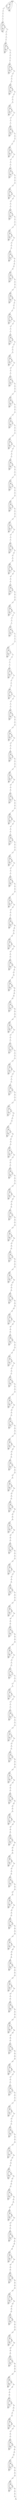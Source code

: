digraph causal
{
	0 [label="11"]	
	1 [label="11"]	
	2 [label="11"]	
	3 [label="11"]	
	4 [label="11"]	
	5 [label="12"]	
	6 [label="12"]	
	7 [label="12"]	
	8 [label="12"]	
	9 [label="12"]	
	10 [label="13"]	
	11 [label="13"]	
	12 [label="13"]	
	13 [label="13"]	
	14 [label="13"]	
	15 [label="14"]	
	16 [label="14"]	
	17 [label="14"]	
	18 [label="14"]	
	19 [label="14"]	
	20 [label="15"]	
	21 [label="15"]	
	22 [label="15"]	
	23 [label="15"]	
	24 [label="15"]	
	25 [label="16"]	
	26 [label="16"]	
	27 [label="16"]	
	28 [label="16"]	
	29 [label="16"]	
	30 [label="17"]	
	31 [label="17"]	
	32 [label="17"]	
	33 [label="17"]	
	34 [label="17"]	
	35 [label="18"]	
	36 [label="18"]	
	37 [label="18"]	
	38 [label="18"]	
	39 [label="18"]	
	40 [label="19"]	
	41 [label="19"]	
	42 [label="19"]	
	43 [label="19"]	
	44 [label="19"]	
	45 [label="20"]	
	46 [label="20"]	
	47 [label="20"]	
	48 [label="20"]	
	49 [label="20"]	
	50 [label="21"]	
	51 [label="21"]	
	52 [label="21"]	
	53 [label="21"]	
	54 [label="21"]	
	55 [label="22"]	
	56 [label="22"]	
	57 [label="22"]	
	58 [label="22"]	
	59 [label="22"]	
	60 [label="23"]	
	61 [label="23"]	
	62 [label="23"]	
	63 [label="23"]	
	64 [label="23"]	
	65 [label="24"]	
	66 [label="24"]	
	67 [label="24"]	
	68 [label="24"]	
	69 [label="24"]	
	70 [label="25"]	
	71 [label="25"]	
	72 [label="25"]	
	73 [label="25"]	
	74 [label="25"]	
	75 [label="26"]	
	76 [label="26"]	
	77 [label="26"]	
	78 [label="26"]	
	79 [label="26"]	
	80 [label="27"]	
	81 [label="27"]	
	82 [label="27"]	
	83 [label="27"]	
	84 [label="27"]	
	85 [label="28"]	
	86 [label="28"]	
	87 [label="28"]	
	88 [label="28"]	
	89 [label="28"]	
	90 [label="29"]	
	91 [label="29"]	
	92 [label="29"]	
	93 [label="29"]	
	94 [label="29"]	
	95 [label="30"]	
	96 [label="30"]	
	97 [label="30"]	
	98 [label="30"]	
	99 [label="30"]	
	100 [label="31"]	
	101 [label="31"]	
	102 [label="31"]	
	103 [label="31"]	
	104 [label="31"]	
	105 [label="32"]	
	106 [label="32"]	
	107 [label="32"]	
	108 [label="32"]	
	109 [label="32"]	
	110 [label="33"]	
	111 [label="33"]	
	112 [label="33"]	
	113 [label="33"]	
	114 [label="33"]	
	115 [label="34"]	
	116 [label="34"]	
	117 [label="34"]	
	118 [label="34"]	
	119 [label="34"]	
	120 [label="35"]	
	121 [label="35"]	
	122 [label="35"]	
	123 [label="35"]	
	124 [label="35"]	
	125 [label="36"]	
	126 [label="36"]	
	127 [label="36"]	
	128 [label="36"]	
	129 [label="36"]	
	130 [label="37"]	
	131 [label="37"]	
	132 [label="37"]	
	133 [label="37"]	
	134 [label="37"]	
	135 [label="38"]	
	136 [label="38"]	
	137 [label="38"]	
	138 [label="38"]	
	139 [label="38"]	
	140 [label="39"]	
	141 [label="39"]	
	142 [label="39"]	
	143 [label="39"]	
	144 [label="39"]	
	145 [label="40"]	
	146 [label="40"]	
	147 [label="40"]	
	148 [label="40"]	
	149 [label="40"]	
	150 [label="41"]	
	151 [label="41"]	
	152 [label="41"]	
	153 [label="41"]	
	154 [label="41"]	
	155 [label="42"]	
	156 [label="42"]	
	157 [label="42"]	
	158 [label="42"]	
	159 [label="42"]	
	160 [label="43"]	
	161 [label="43"]	
	162 [label="43"]	
	163 [label="43"]	
	164 [label="43"]	
	165 [label="44"]	
	166 [label="44"]	
	167 [label="44"]	
	168 [label="44"]	
	169 [label="44"]	
	170 [label="45"]	
	171 [label="45"]	
	172 [label="45"]	
	173 [label="45"]	
	174 [label="45"]	
	175 [label="46"]	
	176 [label="46"]	
	177 [label="46"]	
	178 [label="46"]	
	179 [label="46"]	
	180 [label="47"]	
	181 [label="47"]	
	182 [label="47"]	
	183 [label="47"]	
	184 [label="47"]	
	185 [label="48"]	
	186 [label="48"]	
	187 [label="48"]	
	188 [label="48"]	
	189 [label="48"]	
	190 [label="49"]	
	191 [label="49"]	
	192 [label="49"]	
	193 [label="49"]	
	194 [label="49"]	
	195 [label="50"]	
	196 [label="50"]	
	197 [label="50"]	
	198 [label="50"]	
	199 [label="50"]	
	200 [label="51"]	
	201 [label="51"]	
	202 [label="51"]	
	203 [label="51"]	
	204 [label="51"]	
	205 [label="52"]	
	206 [label="52"]	
	207 [label="52"]	
	208 [label="52"]	
	209 [label="52"]	
	210 [label="53"]	
	211 [label="53"]	
	212 [label="53"]	
	213 [label="53"]	
	214 [label="53"]	
	215 [label="54"]	
	216 [label="54"]	
	217 [label="54"]	
	218 [label="54"]	
	219 [label="54"]	
	220 [label="55"]	
	221 [label="55"]	
	222 [label="55"]	
	223 [label="55"]	
	224 [label="55"]	
	225 [label="56"]	
	226 [label="56"]	
	227 [label="56"]	
	228 [label="56"]	
	229 [label="56"]	
	230 [label="57"]	
	231 [label="57"]	
	232 [label="57"]	
	233 [label="57"]	
	234 [label="57"]	
	235 [label="58"]	
	236 [label="58"]	
	237 [label="58"]	
	238 [label="58"]	
	239 [label="58"]	
	240 [label="59"]	
	241 [label="59"]	
	242 [label="59"]	
	243 [label="59"]	
	244 [label="59"]	
	245 [label="60"]	
	246 [label="60"]	
	247 [label="60"]	
	248 [label="60"]	
	249 [label="60"]	
	250 [label="61"]	
	251 [label="61"]	
	252 [label="61"]	
	253 [label="61"]	
	254 [label="61"]	
	255 [label="62"]	
	256 [label="62"]	
	257 [label="62"]	
	258 [label="62"]	
	259 [label="62"]	
	260 [label="63"]	
	261 [label="63"]	
	262 [label="63"]	
	263 [label="63"]	
	264 [label="63"]	
	265 [label="64"]	
	266 [label="64"]	
	267 [label="64"]	
	268 [label="64"]	
	269 [label="64"]	
	270 [label="65"]	
	271 [label="65"]	
	272 [label="65"]	
	273 [label="65"]	
	274 [label="65"]	
	275 [label="66"]	
	276 [label="66"]	
	277 [label="66"]	
	278 [label="66"]	
	279 [label="66"]	
	280 [label="67"]	
	281 [label="67"]	
	282 [label="67"]	
	283 [label="67"]	
	284 [label="67"]	
	285 [label="68"]	
	286 [label="68"]	
	287 [label="68"]	
	288 [label="68"]	
	289 [label="68"]	
	290 [label="69"]	
	291 [label="69"]	
	292 [label="69"]	
	293 [label="69"]	
	294 [label="69"]	
	295 [label="70"]	
	296 [label="70"]	
	297 [label="70"]	
	298 [label="70"]	
	299 [label="70"]	
	300 [label="71"]	
	301 [label="71"]	
	302 [label="71"]	
	303 [label="71"]	
	304 [label="71"]	
	305 [label="72"]	
	306 [label="72"]	
	307 [label="72"]	
	308 [label="72"]	
	309 [label="72"]	
	310 [label="73"]	
	311 [label="73"]	
	312 [label="73"]	
	313 [label="73"]	
	314 [label="73"]	
	315 [label="74"]	
	316 [label="74"]	
	317 [label="74"]	
	318 [label="74"]	
	319 [label="74"]	
	320 [label="75"]	
	321 [label="75"]	
	322 [label="75"]	
	323 [label="75"]	
	324 [label="75"]	
	325 [label="76"]	
	326 [label="76"]	
	327 [label="76"]	
	328 [label="76"]	
	329 [label="76"]	
	330 [label="77"]	
	331 [label="77"]	
	332 [label="77"]	
	333 [label="77"]	
	334 [label="77"]	
	335 [label="78"]	
	336 [label="78"]	
	337 [label="78"]	
	338 [label="78"]	
	339 [label="78"]	
	340 [label="79"]	
	341 [label="79"]	
	342 [label="79"]	
	343 [label="79"]	
	344 [label="79"]	
	345 [label="80"]	
	346 [label="80"]	
	347 [label="80"]	
	348 [label="80"]	
	349 [label="80"]	
	350 [label="81"]	
	351 [label="81"]	
	352 [label="81"]	
	353 [label="81"]	
	354 [label="81"]	
	355 [label="82"]	
	356 [label="82"]	
	357 [label="82"]	
	358 [label="82"]	
	359 [label="82"]	
	360 [label="83"]	
	361 [label="83"]	
	362 [label="83"]	
	363 [label="83"]	
	364 [label="83"]	
	365 [label="84"]	
	366 [label="84"]	
	367 [label="84"]	
	368 [label="84"]	
	369 [label="84"]	
	370 [label="85"]	
	371 [label="85"]	
	372 [label="85"]	
	373 [label="85"]	
	374 [label="85"]	
	375 [label="86"]	
	376 [label="86"]	
	377 [label="86"]	
	378 [label="86"]	
	379 [label="86"]	
	380 [label="87"]	
	381 [label="87"]	
	382 [label="87"]	
	383 [label="87"]	
	384 [label="87"]	
	385 [label="88"]	
	386 [label="88"]	
	387 [label="88"]	
	388 [label="88"]	
	389 [label="88"]	
	390 [label="89"]	
	391 [label="89"]	
	392 [label="89"]	
	393 [label="89"]	
	394 [label="89"]	
	395 [label="90"]	
	396 [label="90"]	
	397 [label="90"]	
	398 [label="90"]	
	399 [label="90"]	
	400 [label="91"]	
	401 [label="91"]	
	402 [label="91"]	
	403 [label="91"]	
	404 [label="91"]	
	405 [label="92"]	
	406 [label="92"]	
	407 [label="92"]	
	408 [label="92"]	
	409 [label="92"]	
	410 [label="93"]	
	411 [label="93"]	
	412 [label="93"]	
	413 [label="93"]	
	414 [label="93"]	
	415 [label="94"]	
	416 [label="94"]	
	417 [label="94"]	
	418 [label="94"]	
	419 [label="94"]	
	420 [label="95"]	
	421 [label="95"]	
	422 [label="95"]	
	423 [label="95"]	
	424 [label="95"]	
	425 [label="96"]	
	426 [label="96"]	
	427 [label="96"]	
	428 [label="96"]	
	429 [label="96"]	
	430 [label="97"]	
	431 [label="97"]	
	432 [label="97"]	
	433 [label="97"]	
	434 [label="97"]	
	435 [label="98"]	
	436 [label="98"]	
	437 [label="98"]	
	438 [label="98"]	
	439 [label="98"]	
	440 [label="99"]	
	441 [label="99"]	
	442 [label="99"]	
	443 [label="99"]	
	444 [label="99"]	
	445 [label="100"]	
	446 [label="100"]	
	447 [label="100"]	
	448 [label="100"]	
	449 [label="100"]	
	450 [label="101"]	
	451 [label="101"]	
	452 [label="101"]	
	453 [label="101"]	
	454 [label="101"]	
	455 [label="102"]	
	456 [label="102"]	
	457 [label="102"]	
	458 [label="102"]	
	459 [label="102"]	
	460 [label="103"]	
	461 [label="103"]	
	462 [label="103"]	
	463 [label="103"]	
	464 [label="103"]	
	465 [label="104"]	
	466 [label="104"]	
	467 [label="104"]	
	468 [label="104"]	
	469 [label="104"]	
	470 [label="105"]	
	471 [label="105"]	
	472 [label="105"]	
	473 [label="105"]	
	474 [label="105"]	
	475 [label="106"]	
	476 [label="106"]	
	477 [label="106"]	
	478 [label="106"]	
	479 [label="106"]	
	480 [label="107"]	
	481 [label="107"]	
	482 [label="107"]	
	483 [label="107"]	
	484 [label="107"]	
	485 [label="108"]	
	486 [label="108"]	
	487 [label="108"]	
	488 [label="108"]	
	489 [label="108"]	
	490 [label="109"]	
	491 [label="109"]	
	492 [label="109"]	
	493 [label="109"]	
	494 [label="109"]	
	495 [label="110"]	
	496 [label="110"]	
	497 [label="110"]	
	498 [label="110"]	
	499 [label="110"]	
	500 [label="111"]	
	501 [label="111"]	
	502 [label="111"]	
	503 [label="111"]	
	504 [label="111"]	
	505 [label="112"]	
	506 [label="112"]	
	507 [label="112"]	
	508 [label="112"]	
	509 [label="112"]	
	510 [label="113"]	
	511 [label="113"]	
	512 [label="113"]	
	513 [label="113"]	
	514 [label="113"]	
	515 [label="114"]	
	516 [label="114"]	
	517 [label="114"]	
	518 [label="114"]	
	519 [label="114"]	
	520 [label="115"]	
	521 [label="115"]	
	522 [label="115"]	
	523 [label="115"]	
	524 [label="115"]	
	525 [label="116"]	
	526 [label="116"]	
	527 [label="116"]	
	528 [label="116"]	
	529 [label="116"]	
	530 [label="117"]	
	531 [label="117"]	
	532 [label="117"]	
	533 [label="117"]	
	534 [label="117"]	
	535 [label="118"]	
	536 [label="118"]	
	537 [label="118"]	
	538 [label="118"]	
	539 [label="118"]	
	540 [label="119"]	
	541 [label="119"]	
	542 [label="119"]	
	543 [label="119"]	
	544 [label="119"]	
	545 [label="120"]	
	546 [label="120"]	
	547 [label="120"]	
	548 [label="120"]	
	549 [label="120"]	
	550 [label="121"]	
	551 [label="121"]	
	552 [label="121"]	
	553 [label="121"]	
	554 [label="121"]	
	555 [label="122"]	
	556 [label="122"]	
	557 [label="122"]	
	558 [label="122"]	
	559 [label="122"]	
	560 [label="123"]	
	561 [label="123"]	
	562 [label="123"]	
	563 [label="123"]	
	564 [label="123"]	
	565 [label="124"]	
	566 [label="124"]	
	567 [label="124"]	
	568 [label="124"]	
	569 [label="124"]	
	570 [label="125"]	
	571 [label="125"]	
	572 [label="125"]	
	573 [label="125"]	
	574 [label="125"]	
	575 [label="126"]	
	576 [label="126"]	
	577 [label="126"]	
	578 [label="126"]	
	579 [label="126"]	
	580 [label="127"]	
	581 [label="127"]	
	582 [label="127"]	
	583 [label="127"]	
	584 [label="127"]	
	585 [label="128"]	
	586 [label="128"]	
	587 [label="128"]	
	588 [label="128"]	
	589 [label="128"]	
	590 [label="129"]	
	591 [label="129"]	
	592 [label="129"]	
	593 [label="129"]	
	594 [label="129"]	
	595 [label="130"]	
	596 [label="130"]	
	597 [label="130"]	
	598 [label="130"]	
	599 [label="130"]	
	600 [label="131"]	
	601 [label="131"]	
	602 [label="131"]	
	603 [label="131"]	
	604 [label="131"]	
	605 [label="132"]	
	606 [label="132"]	
	607 [label="132"]	
	608 [label="132"]	
	609 [label="132"]	
	610 [label="133"]	
	611 [label="133"]	
	612 [label="133"]	
	613 [label="133"]	
	614 [label="133"]	
	615 [label="134"]	
	616 [label="134"]	
	617 [label="134"]	
	618 [label="134"]	
	619 [label="134"]	
	620 [label="135"]	
	621 [label="135"]	
	622 [label="135"]	
	623 [label="135"]	
	624 [label="135"]	
	625 [label="136"]	
	626 [label="136"]	
	627 [label="136"]	
	628 [label="136"]	
	629 [label="136"]	
	630 [label="137"]	
	631 [label="137"]	
	632 [label="137"]	
	633 [label="137"]	
	634 [label="137"]	
	635 [label="138"]	
	636 [label="138"]	
	637 [label="138"]	
	638 [label="138"]	
	639 [label="138"]	
	640 [label="139"]	
	641 [label="139"]	
	642 [label="139"]	
	643 [label="139"]	
	644 [label="139"]	
	645 [label="140"]	
	646 [label="140"]	
	647 [label="140"]	
	648 [label="140"]	
	649 [label="140"]	
	650 [label="141"]	
	651 [label="141"]	
	652 [label="141"]	
	653 [label="141"]	
	654 [label="141"]	
	655 [label="142"]	
	656 [label="142"]	
	657 [label="142"]	
	658 [label="142"]	
	659 [label="142"]	
	660 [label="143"]	
	661 [label="143"]	
	662 [label="143"]	
	663 [label="143"]	
	664 [label="143"]	
	665 [label="144"]	
	666 [label="144"]	
	667 [label="144"]	
	668 [label="144"]	
	669 [label="144"]	
	670 [label="145"]	
	671 [label="145"]	
	672 [label="145"]	
	673 [label="145"]	
	674 [label="145"]	
	675 [label="146"]	
	676 [label="146"]	
	677 [label="146"]	
	678 [label="146"]	
	679 [label="146"]	
	680 [label="147"]	
	681 [label="147"]	
	682 [label="147"]	
	683 [label="147"]	
	684 [label="147"]	
	685 [label="148"]	
	686 [label="148"]	
	687 [label="148"]	
	688 [label="148"]	
	689 [label="148"]	
	690 [label="149"]	
	691 [label="149"]	
	692 [label="149"]	
	693 [label="149"]	
	694 [label="149"]	
	695 [label="150"]	
	696 [label="150"]	
	697 [label="150"]	
	698 [label="150"]	
	699 [label="150"]	
	700 [label="151"]	
	701 [label="151"]	
	702 [label="151"]	
	703 [label="151"]	
	704 [label="151"]	
	705 [label="152"]	
	706 [label="152"]	
	707 [label="152"]	
	708 [label="152"]	
	709 [label="152"]	
	710 [label="153"]	
	711 [label="153"]	
	712 [label="153"]	
	713 [label="153"]	
	714 [label="153"]	
	715 [label="154"]	
	716 [label="154"]	
	717 [label="154"]	
	718 [label="154"]	
	719 [label="154"]	
	720 [label="155"]	
	721 [label="155"]	
	722 [label="155"]	
	723 [label="155"]	
	724 [label="155"]	
	725 [label="156"]	
	726 [label="156"]	
	727 [label="156"]	
	728 [label="156"]	
	729 [label="156"]	
	730 [label="157"]	
	731 [label="157"]	
	732 [label="157"]	
	733 [label="157"]	
	734 [label="157"]	
	735 [label="158"]	
	736 [label="158"]	
	737 [label="158"]	
	738 [label="158"]	
	739 [label="158"]	
	740 [label="159"]	
	741 [label="159"]	
	742 [label="159"]	
	743 [label="159"]	
	744 [label="159"]	
	745 [label="160"]	
	746 [label="160"]	
	747 [label="160"]	
	748 [label="160"]	
	749 [label="160"]	
	750 [label="161"]	
	751 [label="161"]	
	752 [label="161"]	
	753 [label="161"]	
	754 [label="161"]	
	755 [label="162"]	
	756 [label="162"]	
	757 [label="162"]	
	758 [label="162"]	
	759 [label="162"]	
	760 [label="163"]	
	761 [label="163"]	
	762 [label="163"]	
	763 [label="163"]	
	764 [label="163"]	
	765 [label="164"]	
	766 [label="164"]	
	767 [label="164"]	
	768 [label="164"]	
	769 [label="164"]	
	770 [label="165"]	
	771 [label="165"]	
	772 [label="165"]	
	773 [label="165"]	
	774 [label="165"]	
	775 [label="166"]	
	776 [label="166"]	
	777 [label="166"]	
	778 [label="166"]	
	779 [label="166"]	
	780 [label="167"]	
	781 [label="167"]	
	782 [label="167"]	
	783 [label="167"]	
	784 [label="167"]	
	785 [label="168"]	
	786 [label="168"]	
	787 [label="168"]	
	788 [label="168"]	
	789 [label="168"]	
	790 [label="169"]	
	791 [label="169"]	
	792 [label="169"]	
	793 [label="169"]	
	794 [label="169"]	
	795 [label="170"]	
	796 [label="170"]	
	797 [label="170"]	
	798 [label="170"]	
	799 [label="170"]	
	800 [label="171"]	
	801 [label="171"]	
	802 [label="171"]	
	803 [label="171"]	
	804 [label="171"]	
	805 [label="172"]	
	806 [label="172"]	
	807 [label="172"]	
	808 [label="172"]	
	809 [label="172"]	
	810 [label="173"]	
	811 [label="173"]	
	812 [label="173"]	
	813 [label="173"]	
	814 [label="173"]	
	815 [label="174"]	
	816 [label="174"]	
	817 [label="174"]	
	818 [label="174"]	
	819 [label="174"]	
	820 [label="175"]	
	821 [label="175"]	
	822 [label="175"]	
	823 [label="175"]	
	824 [label="175"]	
	825 [label="176"]	
	826 [label="176"]	
	827 [label="176"]	
	828 [label="176"]	
	829 [label="176"]	
	830 [label="177"]	
	831 [label="177"]	
	832 [label="177"]	
	833 [label="177"]	
	834 [label="177"]	
	835 [label="178"]	
	836 [label="178"]	
	837 [label="178"]	
	838 [label="178"]	
	839 [label="178"]	
	840 [label="179"]	
	841 [label="179"]	
	842 [label="179"]	
	843 [label="179"]	
	844 [label="179"]	
	845 [label="180"]	
	846 [label="180"]	
	847 [label="180"]	
	848 [label="180"]	
	849 [label="180"]	
	850 [label="181"]	
	851 [label="181"]	
	852 [label="181"]	
	853 [label="181"]	
	854 [label="181"]	
	855 [label="182"]	
	856 [label="182"]	
	857 [label="182"]	
	858 [label="182"]	
	859 [label="182"]	
	860 [label="183"]	
	861 [label="183"]	
	862 [label="183"]	
	863 [label="183"]	
	864 [label="183"]	
	865 [label="184"]	
	866 [label="184"]	
	867 [label="184"]	
	868 [label="184"]	
	869 [label="184"]	
	870 [label="185"]	
	871 [label="185"]	
	872 [label="185"]	
	873 [label="185"]	
	874 [label="185"]	
	875 [label="186"]	
	876 [label="186"]	
	877 [label="186"]	
	878 [label="186"]	
	879 [label="186"]	
	880 [label="187"]	
	881 [label="187"]	
	882 [label="187"]	
	883 [label="187"]	
	884 [label="187"]	
	885 [label="188"]	
	886 [label="188"]	
	887 [label="188"]	
	888 [label="188"]	
	889 [label="188"]	
	890 [label="189"]	
	891 [label="189"]	
	892 [label="189"]	
	893 [label="189"]	
	894 [label="189"]	
	895 [label="190"]	
	896 [label="190"]	
	897 [label="190"]	
	898 [label="190"]	
	899 [label="190"]	
	900 [label="191"]	
	901 [label="191"]	
	902 [label="191"]	
	903 [label="191"]	
	904 [label="191"]	
	905 [label="192"]	
	906 [label="192"]	
	907 [label="192"]	
	908 [label="192"]	
	909 [label="192"]	
	910 [label="193"]	
	911 [label="193"]	
	912 [label="193"]	
	913 [label="193"]	
	914 [label="193"]	
	915 [label="194"]	
	916 [label="194"]	
	917 [label="194"]	
	918 [label="194"]	
	919 [label="194"]	
	920 [label="195"]	
	921 [label="195"]	
	922 [label="195"]	
	923 [label="195"]	
	924 [label="195"]	
	925 [label="196"]	
	926 [label="196"]	
	927 [label="196"]	
	928 [label="196"]	
	929 [label="196"]	
	930 [label="197"]	
	931 [label="197"]	
	932 [label="197"]	
	933 [label="197"]	
	934 [label="197"]	
	935 [label="198"]	
	936 [label="198"]	
	937 [label="198"]	
	938 [label="198"]	
	939 [label="198"]	
	940 [label="199"]	
	941 [label="199"]	
	942 [label="199"]	
	943 [label="199"]	
	944 [label="199"]	
	945 [label="200"]	
	946 [label="200"]	
	947 [label="200"]	
	948 [label="200"]	
	949 [label="200"]	
	950 [label="201"]	
	951 [label="201"]	
	952 [label="201"]	
	953 [label="201"]	
	954 [label="201"]	
	955 [label="202"]	
	956 [label="202"]	
	957 [label="202"]	
	958 [label="202"]	
	959 [label="202"]	
	960 [label="203"]	
	961 [label="203"]	
	962 [label="203"]	
	963 [label="203"]	
	964 [label="203"]	
	965 [label="204"]	
	966 [label="204"]	
	967 [label="204"]	
	968 [label="204"]	
	969 [label="204"]	
	970 [label="205"]	
	971 [label="205"]	
	972 [label="205"]	
	973 [label="205"]	
	974 [label="205"]	
	975 [label="206"]	
	976 [label="206"]	
	977 [label="206"]	
	978 [label="206"]	
	979 [label="206"]	
	980 [label="207"]	
	981 [label="207"]	
	982 [label="207"]	
	983 [label="207"]	
	984 [label="207"]	
	985 [label="208"]	
	986 [label="208"]	
	987 [label="208"]	
	988 [label="208"]	
	989 [label="208"]	
	990 [label="209"]	
	991 [label="209"]	
	992 [label="209"]	
	993 [label="209"]	
	994 [label="209"]	
	995 [label="210"]	
	996 [label="210"]	
	997 [label="210"]	
	998 [label="210"]	
	999 [label="210"]	
	1000 [label="211"]	
	1001 [label="211"]	
	1002 [label="211"]	
	1003 [label="211"]	
	1004 [label="211"]	
	1005 [label="212"]	
	1006 [label="212"]	
	1007 [label="212"]	
	1008 [label="212"]	
	1009 [label="212"]	
	1010 [label="213"]	
	1011 [label="213"]	
	1012 [label="213"]	
	1013 [label="213"]	
	1014 [label="213"]	
	1015 [label="214"]	
	1016 [label="214"]	
	1017 [label="214"]	
	1018 [label="214"]	
	1019 [label="214"]	
	1020 [label="215"]	
	1021 [label="215"]	
	1022 [label="215"]	
	1023 [label="215"]	
	1024 [label="215"]	
	1025 [label="216"]	
	1026 [label="216"]	
	1027 [label="216"]	
	1028 [label="216"]	
	1029 [label="216"]	
	1030 [label="217"]	
	1031 [label="217"]	
	1032 [label="217"]	
	1033 [label="217"]	
	1034 [label="217"]	
	1035 [label="218"]	
	1036 [label="218"]	
	1037 [label="218"]	
	1038 [label="218"]	
	1039 [label="218"]	
	1040 [label="219"]	
	1041 [label="219"]	
	1042 [label="219"]	
	1043 [label="219"]	
	1044 [label="219"]	
	1045 [label="220"]	
	1046 [label="220"]	
	1047 [label="220"]	
	1048 [label="220"]	
	1049 [label="220"]	
	1050 [label="221"]	
	1051 [label="221"]	
	1052 [label="221"]	
	1053 [label="221"]	
	1054 [label="221"]	
	1055 [label="222"]	
	1056 [label="222"]	
	1057 [label="222"]	
	1058 [label="222"]	
	1059 [label="222"]	
	1060 [label="223"]	
	1061 [label="223"]	
	1062 [label="223"]	
	1063 [label="223"]	
	1064 [label="223"]	
	1065 [label="224"]	
	1066 [label="224"]	
	1067 [label="224"]	
	1068 [label="224"]	
	1069 [label="224"]	
	1070 [label="225"]	
	1071 [label="225"]	
	1072 [label="225"]	
	1073 [label="225"]	
	1074 [label="225"]	
	1075 [label="226"]	
	1076 [label="226"]	
	1077 [label="226"]	
	1078 [label="226"]	
	1079 [label="226"]	
	1080 [label="227"]	
	1081 [label="227"]	
	1082 [label="227"]	
	1083 [label="227"]	
	1084 [label="227"]	
	1085 [label="228"]	
	1086 [label="228"]	
	1087 [label="228"]	
	1088 [label="228"]	
	1089 [label="228"]	
	1090 [label="229"]	
	1091 [label="229"]	
	1092 [label="229"]	
	1093 [label="229"]	
	1094 [label="229"]	
	1095 [label="230"]	
	1096 [label="230"]	
	1097 [label="230"]	
	1098 [label="230"]	
	1099 [label="230"]	
	1100 [label="231"]	
	1101 [label="231"]	
	1102 [label="231"]	
	1103 [label="231"]	
	1104 [label="231"]	
	1105 [label="232"]	
	1106 [label="232"]	
	1107 [label="232"]	
	1108 [label="232"]	
	1109 [label="232"]	
	1110 [label="233"]	
	1111 [label="233"]	
	1112 [label="233"]	
	1113 [label="233"]	
	1114 [label="233"]	
	1115 [label="234"]	
	1116 [label="234"]	
	1117 [label="234"]	
	1118 [label="234"]	
	1119 [label="234"]	
	1120 [label="235"]	
	1121 [label="235"]	
	1122 [label="235"]	
	1123 [label="235"]	
	1124 [label="235"]	
	1125 [label="236"]	
	1126 [label="236"]	
	1127 [label="236"]	
	1128 [label="236"]	
	1129 [label="236"]	
	1130 [label="237"]	
	1131 [label="237"]	
	1132 [label="237"]	
	1133 [label="237"]	
	1134 [label="237"]	
	1135 [label="238"]	
	1136 [label="238"]	
	1137 [label="238"]	
	1138 [label="238"]	
	1139 [label="238"]	
	1140 [label="239"]	
	1141 [label="239"]	
	1142 [label="239"]	
	1143 [label="239"]	
	1144 [label="239"]	
	1145 [label="240"]	
	1146 [label="240"]	
	1147 [label="240"]	
	1148 [label="240"]	
	1149 [label="240"]	
	1150 [label="241"]	
	1151 [label="241"]	
	1152 [label="241"]	
	1153 [label="241"]	
	1154 [label="241"]	
	1155 [label="242"]	
	1156 [label="242"]	
	1157 [label="242"]	
	1158 [label="242"]	
	1159 [label="242"]	
	1160 [label="243"]	
	1161 [label="243"]	
	1162 [label="243"]	
	1163 [label="243"]	
	1164 [label="243"]	
	1165 [label="244"]	
	1166 [label="244"]	
	1167 [label="244"]	
	1168 [label="244"]	
	1169 [label="244"]	
	1170 [label="245"]	
	1171 [label="245"]	
	1172 [label="245"]	
	1173 [label="245"]	
	1174 [label="245"]	
	1175 [label="246"]	
	1176 [label="246"]	
	1177 [label="246"]	
	1178 [label="246"]	
	1179 [label="246"]	
	1180 [label="247"]	
	1181 [label="247"]	
	1182 [label="247"]	
	1183 [label="247"]	
	1184 [label="247"]	
	1185 [label="248"]	
	1186 [label="248"]	
	1187 [label="248"]	
	1188 [label="248"]	
	1189 [label="248"]	
	1190 [label="249"]	
	1191 [label="249"]	
	1192 [label="249"]	
	1193 [label="249"]	
	1194 [label="249"]	
	1195 [label="250"]	
	1196 [label="250"]	
	1197 [label="250"]	
	1198 [label="250"]	
	1199 [label="250"]	
	1199 -> 0
	0 -> 1
	0 -> 2
	0 -> 3
	0 -> 4
	1 -> 0
	1 -> 2
	1 -> 3
	1 -> 4
	2 -> 0
	2 -> 1
	2 -> 3
	2 -> 4
	3 -> 0
	3 -> 1
	3 -> 2
	3 -> 4
	4 -> 0
	4 -> 1
	4 -> 2
	4 -> 3
	4 -> 5
	5 -> 6
	6 -> 7
	7 -> 8
	8 -> 9
	9 -> 10
	10 -> 11
	10 -> 12
	10 -> 13
	10 -> 14
	11 -> 10
	11 -> 12
	11 -> 13
	11 -> 14
	12 -> 10
	12 -> 11
	12 -> 13
	12 -> 14
	13 -> 10
	13 -> 11
	13 -> 12
	13 -> 14
	14 -> 10
	14 -> 11
	14 -> 12
	14 -> 13
	14 -> 15
	15 -> 16
	16 -> 17
	17 -> 18
	18 -> 19
	19 -> 20
	20 -> 21
	20 -> 22
	20 -> 23
	20 -> 24
	21 -> 20
	21 -> 22
	21 -> 23
	21 -> 24
	22 -> 20
	22 -> 21
	22 -> 23
	22 -> 24
	23 -> 20
	23 -> 21
	23 -> 22
	23 -> 24
	24 -> 20
	24 -> 21
	24 -> 22
	24 -> 23
	24 -> 25
	25 -> 26
	26 -> 27
	27 -> 28
	28 -> 29
	29 -> 30
	30 -> 31
	30 -> 32
	30 -> 33
	30 -> 34
	31 -> 30
	31 -> 32
	31 -> 33
	31 -> 34
	32 -> 30
	32 -> 31
	32 -> 33
	32 -> 34
	33 -> 30
	33 -> 31
	33 -> 32
	33 -> 34
	34 -> 30
	34 -> 31
	34 -> 32
	34 -> 33
	34 -> 35
	35 -> 36
	36 -> 37
	37 -> 38
	38 -> 39
	39 -> 40
	40 -> 41
	40 -> 42
	40 -> 43
	40 -> 44
	41 -> 40
	41 -> 42
	41 -> 43
	41 -> 44
	42 -> 40
	42 -> 41
	42 -> 43
	42 -> 44
	43 -> 40
	43 -> 41
	43 -> 42
	43 -> 44
	44 -> 40
	44 -> 41
	44 -> 42
	44 -> 43
	44 -> 45
	45 -> 46
	46 -> 47
	47 -> 48
	48 -> 49
	49 -> 50
	50 -> 51
	50 -> 52
	50 -> 53
	50 -> 54
	51 -> 50
	51 -> 52
	51 -> 53
	51 -> 54
	52 -> 50
	52 -> 51
	52 -> 53
	52 -> 54
	53 -> 50
	53 -> 51
	53 -> 52
	53 -> 54
	54 -> 50
	54 -> 51
	54 -> 52
	54 -> 53
	54 -> 55
	55 -> 56
	56 -> 57
	57 -> 58
	58 -> 59
	59 -> 60
	60 -> 61
	60 -> 62
	60 -> 63
	60 -> 64
	61 -> 60
	61 -> 62
	61 -> 63
	61 -> 64
	62 -> 60
	62 -> 61
	62 -> 63
	62 -> 64
	63 -> 60
	63 -> 61
	63 -> 62
	63 -> 64
	64 -> 60
	64 -> 61
	64 -> 62
	64 -> 63
	64 -> 65
	65 -> 66
	66 -> 67
	67 -> 68
	68 -> 69
	69 -> 70
	70 -> 71
	70 -> 72
	70 -> 73
	70 -> 74
	71 -> 70
	71 -> 72
	71 -> 73
	71 -> 74
	72 -> 70
	72 -> 71
	72 -> 73
	72 -> 74
	73 -> 70
	73 -> 71
	73 -> 72
	73 -> 74
	74 -> 70
	74 -> 71
	74 -> 72
	74 -> 73
	74 -> 75
	75 -> 76
	76 -> 77
	77 -> 78
	78 -> 79
	79 -> 80
	80 -> 81
	80 -> 82
	80 -> 83
	80 -> 84
	81 -> 80
	81 -> 82
	81 -> 83
	81 -> 84
	82 -> 80
	82 -> 81
	82 -> 83
	82 -> 84
	83 -> 80
	83 -> 81
	83 -> 82
	83 -> 84
	84 -> 80
	84 -> 81
	84 -> 82
	84 -> 83
	84 -> 85
	85 -> 86
	86 -> 87
	87 -> 88
	88 -> 89
	89 -> 90
	90 -> 91
	90 -> 92
	90 -> 93
	90 -> 94
	91 -> 90
	91 -> 92
	91 -> 93
	91 -> 94
	92 -> 90
	92 -> 91
	92 -> 93
	92 -> 94
	93 -> 90
	93 -> 91
	93 -> 92
	93 -> 94
	94 -> 90
	94 -> 91
	94 -> 92
	94 -> 93
	94 -> 95
	95 -> 96
	96 -> 97
	97 -> 98
	98 -> 99
	99 -> 100
	100 -> 101
	100 -> 102
	100 -> 103
	100 -> 104
	101 -> 100
	101 -> 102
	101 -> 103
	101 -> 104
	102 -> 100
	102 -> 101
	102 -> 103
	102 -> 104
	103 -> 100
	103 -> 101
	103 -> 102
	103 -> 104
	104 -> 100
	104 -> 101
	104 -> 102
	104 -> 103
	104 -> 105
	105 -> 106
	106 -> 107
	107 -> 108
	108 -> 109
	109 -> 110
	110 -> 111
	110 -> 112
	110 -> 113
	110 -> 114
	111 -> 110
	111 -> 112
	111 -> 113
	111 -> 114
	112 -> 110
	112 -> 111
	112 -> 113
	112 -> 114
	113 -> 110
	113 -> 111
	113 -> 112
	113 -> 114
	114 -> 110
	114 -> 111
	114 -> 112
	114 -> 113
	114 -> 115
	115 -> 116
	116 -> 117
	117 -> 118
	118 -> 119
	119 -> 120
	120 -> 121
	120 -> 122
	120 -> 123
	120 -> 124
	121 -> 120
	121 -> 122
	121 -> 123
	121 -> 124
	122 -> 120
	122 -> 121
	122 -> 123
	122 -> 124
	123 -> 120
	123 -> 121
	123 -> 122
	123 -> 124
	124 -> 120
	124 -> 121
	124 -> 122
	124 -> 123
	124 -> 125
	125 -> 126
	126 -> 127
	127 -> 128
	128 -> 129
	129 -> 130
	130 -> 131
	130 -> 132
	130 -> 133
	130 -> 134
	131 -> 130
	131 -> 132
	131 -> 133
	131 -> 134
	132 -> 130
	132 -> 131
	132 -> 133
	132 -> 134
	133 -> 130
	133 -> 131
	133 -> 132
	133 -> 134
	134 -> 130
	134 -> 131
	134 -> 132
	134 -> 133
	134 -> 135
	135 -> 136
	136 -> 137
	137 -> 138
	138 -> 139
	139 -> 140
	140 -> 141
	140 -> 142
	140 -> 143
	140 -> 144
	141 -> 140
	141 -> 142
	141 -> 143
	141 -> 144
	142 -> 140
	142 -> 141
	142 -> 143
	142 -> 144
	143 -> 140
	143 -> 141
	143 -> 142
	143 -> 144
	144 -> 140
	144 -> 141
	144 -> 142
	144 -> 143
	144 -> 145
	145 -> 146
	146 -> 147
	147 -> 148
	148 -> 149
	149 -> 150
	150 -> 151
	150 -> 152
	150 -> 153
	150 -> 154
	151 -> 150
	151 -> 152
	151 -> 153
	151 -> 154
	152 -> 150
	152 -> 151
	152 -> 153
	152 -> 154
	153 -> 150
	153 -> 151
	153 -> 152
	153 -> 154
	154 -> 150
	154 -> 151
	154 -> 152
	154 -> 153
	154 -> 155
	155 -> 156
	156 -> 157
	157 -> 158
	158 -> 159
	159 -> 160
	160 -> 161
	160 -> 162
	160 -> 163
	160 -> 164
	161 -> 160
	161 -> 162
	161 -> 163
	161 -> 164
	162 -> 160
	162 -> 161
	162 -> 163
	162 -> 164
	163 -> 160
	163 -> 161
	163 -> 162
	163 -> 164
	164 -> 160
	164 -> 161
	164 -> 162
	164 -> 163
	164 -> 165
	165 -> 166
	166 -> 167
	167 -> 168
	168 -> 169
	169 -> 170
	170 -> 171
	170 -> 172
	170 -> 173
	170 -> 174
	171 -> 170
	171 -> 172
	171 -> 173
	171 -> 174
	172 -> 170
	172 -> 171
	172 -> 173
	172 -> 174
	173 -> 170
	173 -> 171
	173 -> 172
	173 -> 174
	174 -> 170
	174 -> 171
	174 -> 172
	174 -> 173
	174 -> 175
	175 -> 176
	176 -> 177
	177 -> 178
	178 -> 179
	179 -> 180
	180 -> 181
	180 -> 182
	180 -> 183
	180 -> 184
	181 -> 180
	181 -> 182
	181 -> 183
	181 -> 184
	182 -> 180
	182 -> 181
	182 -> 183
	182 -> 184
	183 -> 180
	183 -> 181
	183 -> 182
	183 -> 184
	184 -> 180
	184 -> 181
	184 -> 182
	184 -> 183
	184 -> 185
	185 -> 186
	186 -> 187
	187 -> 188
	188 -> 189
	189 -> 190
	190 -> 191
	190 -> 192
	190 -> 193
	190 -> 194
	191 -> 190
	191 -> 192
	191 -> 193
	191 -> 194
	192 -> 190
	192 -> 191
	192 -> 193
	192 -> 194
	193 -> 190
	193 -> 191
	193 -> 192
	193 -> 194
	194 -> 190
	194 -> 191
	194 -> 192
	194 -> 193
	194 -> 195
	195 -> 196
	196 -> 197
	197 -> 198
	198 -> 199
	199 -> 200
	200 -> 201
	200 -> 202
	200 -> 203
	200 -> 204
	201 -> 200
	201 -> 202
	201 -> 203
	201 -> 204
	202 -> 200
	202 -> 201
	202 -> 203
	202 -> 204
	203 -> 200
	203 -> 201
	203 -> 202
	203 -> 204
	204 -> 200
	204 -> 201
	204 -> 202
	204 -> 203
	204 -> 205
	205 -> 206
	206 -> 207
	207 -> 208
	208 -> 209
	209 -> 210
	210 -> 211
	210 -> 212
	210 -> 213
	210 -> 214
	211 -> 210
	211 -> 212
	211 -> 213
	211 -> 214
	212 -> 210
	212 -> 211
	212 -> 213
	212 -> 214
	213 -> 210
	213 -> 211
	213 -> 212
	213 -> 214
	214 -> 210
	214 -> 211
	214 -> 212
	214 -> 213
	214 -> 215
	215 -> 216
	216 -> 217
	217 -> 218
	218 -> 219
	219 -> 220
	220 -> 221
	220 -> 222
	220 -> 223
	220 -> 224
	221 -> 220
	221 -> 222
	221 -> 223
	221 -> 224
	222 -> 220
	222 -> 221
	222 -> 223
	222 -> 224
	223 -> 220
	223 -> 221
	223 -> 222
	223 -> 224
	224 -> 220
	224 -> 221
	224 -> 222
	224 -> 223
	224 -> 225
	225 -> 226
	226 -> 227
	227 -> 228
	228 -> 229
	229 -> 230
	230 -> 231
	230 -> 232
	230 -> 233
	230 -> 234
	231 -> 230
	231 -> 232
	231 -> 233
	231 -> 234
	232 -> 230
	232 -> 231
	232 -> 233
	232 -> 234
	233 -> 230
	233 -> 231
	233 -> 232
	233 -> 234
	234 -> 230
	234 -> 231
	234 -> 232
	234 -> 233
	234 -> 235
	235 -> 236
	236 -> 237
	237 -> 238
	238 -> 239
	239 -> 240
	240 -> 241
	240 -> 242
	240 -> 243
	240 -> 244
	241 -> 240
	241 -> 242
	241 -> 243
	241 -> 244
	242 -> 240
	242 -> 241
	242 -> 243
	242 -> 244
	243 -> 240
	243 -> 241
	243 -> 242
	243 -> 244
	244 -> 240
	244 -> 241
	244 -> 242
	244 -> 243
	244 -> 245
	245 -> 246
	246 -> 247
	247 -> 248
	248 -> 249
	249 -> 250
	250 -> 251
	250 -> 252
	250 -> 253
	250 -> 254
	251 -> 250
	251 -> 252
	251 -> 253
	251 -> 254
	252 -> 250
	252 -> 251
	252 -> 253
	252 -> 254
	253 -> 250
	253 -> 251
	253 -> 252
	253 -> 254
	254 -> 250
	254 -> 251
	254 -> 252
	254 -> 253
	254 -> 255
	255 -> 256
	256 -> 257
	257 -> 258
	258 -> 259
	259 -> 260
	260 -> 261
	260 -> 262
	260 -> 263
	260 -> 264
	261 -> 260
	261 -> 262
	261 -> 263
	261 -> 264
	262 -> 260
	262 -> 261
	262 -> 263
	262 -> 264
	263 -> 260
	263 -> 261
	263 -> 262
	263 -> 264
	264 -> 260
	264 -> 261
	264 -> 262
	264 -> 263
	264 -> 265
	265 -> 266
	266 -> 267
	267 -> 268
	268 -> 269
	269 -> 270
	270 -> 271
	270 -> 272
	270 -> 273
	270 -> 274
	271 -> 270
	271 -> 272
	271 -> 273
	271 -> 274
	272 -> 270
	272 -> 271
	272 -> 273
	272 -> 274
	273 -> 270
	273 -> 271
	273 -> 272
	273 -> 274
	274 -> 270
	274 -> 271
	274 -> 272
	274 -> 273
	274 -> 275
	275 -> 276
	276 -> 277
	277 -> 278
	278 -> 279
	279 -> 280
	280 -> 281
	280 -> 282
	280 -> 283
	280 -> 284
	281 -> 280
	281 -> 282
	281 -> 283
	281 -> 284
	282 -> 280
	282 -> 281
	282 -> 283
	282 -> 284
	283 -> 280
	283 -> 281
	283 -> 282
	283 -> 284
	284 -> 280
	284 -> 281
	284 -> 282
	284 -> 283
	284 -> 285
	285 -> 286
	286 -> 287
	287 -> 288
	288 -> 289
	289 -> 290
	290 -> 291
	290 -> 292
	290 -> 293
	290 -> 294
	291 -> 290
	291 -> 292
	291 -> 293
	291 -> 294
	292 -> 290
	292 -> 291
	292 -> 293
	292 -> 294
	293 -> 290
	293 -> 291
	293 -> 292
	293 -> 294
	294 -> 290
	294 -> 291
	294 -> 292
	294 -> 293
	294 -> 295
	295 -> 296
	296 -> 297
	297 -> 298
	298 -> 299
	299 -> 300
	300 -> 301
	300 -> 302
	300 -> 303
	300 -> 304
	301 -> 300
	301 -> 302
	301 -> 303
	301 -> 304
	302 -> 300
	302 -> 301
	302 -> 303
	302 -> 304
	303 -> 300
	303 -> 301
	303 -> 302
	303 -> 304
	304 -> 300
	304 -> 301
	304 -> 302
	304 -> 303
	304 -> 305
	305 -> 306
	306 -> 307
	307 -> 308
	308 -> 309
	309 -> 310
	310 -> 311
	310 -> 312
	310 -> 313
	310 -> 314
	311 -> 310
	311 -> 312
	311 -> 313
	311 -> 314
	312 -> 310
	312 -> 311
	312 -> 313
	312 -> 314
	313 -> 310
	313 -> 311
	313 -> 312
	313 -> 314
	314 -> 310
	314 -> 311
	314 -> 312
	314 -> 313
	314 -> 315
	315 -> 316
	316 -> 317
	317 -> 318
	318 -> 319
	319 -> 320
	320 -> 321
	320 -> 322
	320 -> 323
	320 -> 324
	321 -> 320
	321 -> 322
	321 -> 323
	321 -> 324
	322 -> 320
	322 -> 321
	322 -> 323
	322 -> 324
	323 -> 320
	323 -> 321
	323 -> 322
	323 -> 324
	324 -> 320
	324 -> 321
	324 -> 322
	324 -> 323
	324 -> 325
	325 -> 326
	326 -> 327
	327 -> 328
	328 -> 329
	329 -> 330
	330 -> 331
	330 -> 332
	330 -> 333
	330 -> 334
	331 -> 330
	331 -> 332
	331 -> 333
	331 -> 334
	332 -> 330
	332 -> 331
	332 -> 333
	332 -> 334
	333 -> 330
	333 -> 331
	333 -> 332
	333 -> 334
	334 -> 330
	334 -> 331
	334 -> 332
	334 -> 333
	334 -> 335
	335 -> 336
	336 -> 337
	337 -> 338
	338 -> 339
	339 -> 340
	340 -> 341
	340 -> 342
	340 -> 343
	340 -> 344
	341 -> 340
	341 -> 342
	341 -> 343
	341 -> 344
	342 -> 340
	342 -> 341
	342 -> 343
	342 -> 344
	343 -> 340
	343 -> 341
	343 -> 342
	343 -> 344
	344 -> 340
	344 -> 341
	344 -> 342
	344 -> 343
	344 -> 345
	345 -> 346
	346 -> 347
	347 -> 348
	348 -> 349
	349 -> 350
	350 -> 351
	350 -> 352
	350 -> 353
	350 -> 354
	351 -> 350
	351 -> 352
	351 -> 353
	351 -> 354
	352 -> 350
	352 -> 351
	352 -> 353
	352 -> 354
	353 -> 350
	353 -> 351
	353 -> 352
	353 -> 354
	354 -> 350
	354 -> 351
	354 -> 352
	354 -> 353
	354 -> 355
	355 -> 356
	356 -> 357
	357 -> 358
	358 -> 359
	359 -> 360
	360 -> 361
	360 -> 362
	360 -> 363
	360 -> 364
	361 -> 360
	361 -> 362
	361 -> 363
	361 -> 364
	362 -> 360
	362 -> 361
	362 -> 363
	362 -> 364
	363 -> 360
	363 -> 361
	363 -> 362
	363 -> 364
	364 -> 360
	364 -> 361
	364 -> 362
	364 -> 363
	364 -> 365
	365 -> 366
	366 -> 367
	367 -> 368
	368 -> 369
	369 -> 370
	370 -> 371
	370 -> 372
	370 -> 373
	370 -> 374
	371 -> 370
	371 -> 372
	371 -> 373
	371 -> 374
	372 -> 370
	372 -> 371
	372 -> 373
	372 -> 374
	373 -> 370
	373 -> 371
	373 -> 372
	373 -> 374
	374 -> 370
	374 -> 371
	374 -> 372
	374 -> 373
	374 -> 375
	375 -> 376
	376 -> 377
	377 -> 378
	378 -> 379
	379 -> 380
	380 -> 381
	380 -> 382
	380 -> 383
	380 -> 384
	381 -> 380
	381 -> 382
	381 -> 383
	381 -> 384
	382 -> 380
	382 -> 381
	382 -> 383
	382 -> 384
	383 -> 380
	383 -> 381
	383 -> 382
	383 -> 384
	384 -> 380
	384 -> 381
	384 -> 382
	384 -> 383
	384 -> 385
	385 -> 386
	386 -> 387
	387 -> 388
	388 -> 389
	389 -> 390
	390 -> 391
	390 -> 392
	390 -> 393
	390 -> 394
	391 -> 390
	391 -> 392
	391 -> 393
	391 -> 394
	392 -> 390
	392 -> 391
	392 -> 393
	392 -> 394
	393 -> 390
	393 -> 391
	393 -> 392
	393 -> 394
	394 -> 390
	394 -> 391
	394 -> 392
	394 -> 393
	394 -> 395
	395 -> 396
	396 -> 397
	397 -> 398
	398 -> 399
	399 -> 400
	400 -> 401
	400 -> 402
	400 -> 403
	400 -> 404
	401 -> 400
	401 -> 402
	401 -> 403
	401 -> 404
	402 -> 400
	402 -> 401
	402 -> 403
	402 -> 404
	403 -> 400
	403 -> 401
	403 -> 402
	403 -> 404
	404 -> 400
	404 -> 401
	404 -> 402
	404 -> 403
	404 -> 405
	405 -> 406
	406 -> 407
	407 -> 408
	408 -> 409
	409 -> 410
	410 -> 411
	410 -> 412
	410 -> 413
	410 -> 414
	411 -> 410
	411 -> 412
	411 -> 413
	411 -> 414
	412 -> 410
	412 -> 411
	412 -> 413
	412 -> 414
	413 -> 410
	413 -> 411
	413 -> 412
	413 -> 414
	414 -> 410
	414 -> 411
	414 -> 412
	414 -> 413
	414 -> 415
	415 -> 416
	416 -> 417
	417 -> 418
	418 -> 419
	419 -> 420
	420 -> 421
	420 -> 422
	420 -> 423
	420 -> 424
	421 -> 420
	421 -> 422
	421 -> 423
	421 -> 424
	422 -> 420
	422 -> 421
	422 -> 423
	422 -> 424
	423 -> 420
	423 -> 421
	423 -> 422
	423 -> 424
	424 -> 420
	424 -> 421
	424 -> 422
	424 -> 423
	424 -> 425
	425 -> 426
	426 -> 427
	427 -> 428
	428 -> 429
	429 -> 430
	430 -> 431
	430 -> 432
	430 -> 433
	430 -> 434
	431 -> 430
	431 -> 432
	431 -> 433
	431 -> 434
	432 -> 430
	432 -> 431
	432 -> 433
	432 -> 434
	433 -> 430
	433 -> 431
	433 -> 432
	433 -> 434
	434 -> 430
	434 -> 431
	434 -> 432
	434 -> 433
	434 -> 435
	435 -> 436
	436 -> 437
	437 -> 438
	438 -> 439
	439 -> 440
	440 -> 441
	440 -> 442
	440 -> 443
	440 -> 444
	441 -> 440
	441 -> 442
	441 -> 443
	441 -> 444
	442 -> 440
	442 -> 441
	442 -> 443
	442 -> 444
	443 -> 440
	443 -> 441
	443 -> 442
	443 -> 444
	444 -> 440
	444 -> 441
	444 -> 442
	444 -> 443
	444 -> 445
	445 -> 446
	446 -> 447
	447 -> 448
	448 -> 449
	449 -> 450
	450 -> 451
	450 -> 452
	450 -> 453
	450 -> 454
	451 -> 450
	451 -> 452
	451 -> 453
	451 -> 454
	452 -> 450
	452 -> 451
	452 -> 453
	452 -> 454
	453 -> 450
	453 -> 451
	453 -> 452
	453 -> 454
	454 -> 450
	454 -> 451
	454 -> 452
	454 -> 453
	454 -> 455
	455 -> 456
	456 -> 457
	457 -> 458
	458 -> 459
	459 -> 460
	460 -> 461
	460 -> 462
	460 -> 463
	460 -> 464
	461 -> 460
	461 -> 462
	461 -> 463
	461 -> 464
	462 -> 460
	462 -> 461
	462 -> 463
	462 -> 464
	463 -> 460
	463 -> 461
	463 -> 462
	463 -> 464
	464 -> 460
	464 -> 461
	464 -> 462
	464 -> 463
	464 -> 465
	465 -> 466
	466 -> 467
	467 -> 468
	468 -> 469
	469 -> 470
	470 -> 471
	470 -> 472
	470 -> 473
	470 -> 474
	471 -> 470
	471 -> 472
	471 -> 473
	471 -> 474
	472 -> 470
	472 -> 471
	472 -> 473
	472 -> 474
	473 -> 470
	473 -> 471
	473 -> 472
	473 -> 474
	474 -> 470
	474 -> 471
	474 -> 472
	474 -> 473
	474 -> 475
	475 -> 476
	476 -> 477
	477 -> 478
	478 -> 479
	479 -> 480
	480 -> 481
	480 -> 482
	480 -> 483
	480 -> 484
	481 -> 480
	481 -> 482
	481 -> 483
	481 -> 484
	482 -> 480
	482 -> 481
	482 -> 483
	482 -> 484
	483 -> 480
	483 -> 481
	483 -> 482
	483 -> 484
	484 -> 480
	484 -> 481
	484 -> 482
	484 -> 483
	484 -> 485
	485 -> 486
	486 -> 487
	487 -> 488
	488 -> 489
	489 -> 490
	490 -> 491
	490 -> 492
	490 -> 493
	490 -> 494
	491 -> 490
	491 -> 492
	491 -> 493
	491 -> 494
	492 -> 490
	492 -> 491
	492 -> 493
	492 -> 494
	493 -> 490
	493 -> 491
	493 -> 492
	493 -> 494
	494 -> 490
	494 -> 491
	494 -> 492
	494 -> 493
	494 -> 495
	495 -> 496
	496 -> 497
	497 -> 498
	498 -> 499
	499 -> 500
	500 -> 501
	500 -> 502
	500 -> 503
	500 -> 504
	501 -> 500
	501 -> 502
	501 -> 503
	501 -> 504
	502 -> 500
	502 -> 501
	502 -> 503
	502 -> 504
	503 -> 500
	503 -> 501
	503 -> 502
	503 -> 504
	504 -> 500
	504 -> 501
	504 -> 502
	504 -> 503
	504 -> 505
	505 -> 506
	506 -> 507
	507 -> 508
	508 -> 509
	509 -> 510
	510 -> 511
	510 -> 512
	510 -> 513
	510 -> 514
	511 -> 510
	511 -> 512
	511 -> 513
	511 -> 514
	512 -> 510
	512 -> 511
	512 -> 513
	512 -> 514
	513 -> 510
	513 -> 511
	513 -> 512
	513 -> 514
	514 -> 510
	514 -> 511
	514 -> 512
	514 -> 513
	514 -> 515
	515 -> 516
	516 -> 517
	517 -> 518
	518 -> 519
	519 -> 520
	520 -> 521
	520 -> 522
	520 -> 523
	520 -> 524
	521 -> 520
	521 -> 522
	521 -> 523
	521 -> 524
	522 -> 520
	522 -> 521
	522 -> 523
	522 -> 524
	523 -> 520
	523 -> 521
	523 -> 522
	523 -> 524
	524 -> 520
	524 -> 521
	524 -> 522
	524 -> 523
	524 -> 525
	525 -> 526
	526 -> 527
	527 -> 528
	528 -> 529
	529 -> 530
	530 -> 531
	530 -> 532
	530 -> 533
	530 -> 534
	531 -> 530
	531 -> 532
	531 -> 533
	531 -> 534
	532 -> 530
	532 -> 531
	532 -> 533
	532 -> 534
	533 -> 530
	533 -> 531
	533 -> 532
	533 -> 534
	534 -> 530
	534 -> 531
	534 -> 532
	534 -> 533
	534 -> 535
	535 -> 536
	536 -> 537
	537 -> 538
	538 -> 539
	539 -> 540
	540 -> 541
	540 -> 542
	540 -> 543
	540 -> 544
	541 -> 540
	541 -> 542
	541 -> 543
	541 -> 544
	542 -> 540
	542 -> 541
	542 -> 543
	542 -> 544
	543 -> 540
	543 -> 541
	543 -> 542
	543 -> 544
	544 -> 540
	544 -> 541
	544 -> 542
	544 -> 543
	544 -> 545
	545 -> 546
	546 -> 547
	547 -> 548
	548 -> 549
	549 -> 550
	550 -> 551
	550 -> 552
	550 -> 553
	550 -> 554
	551 -> 550
	551 -> 552
	551 -> 553
	551 -> 554
	552 -> 550
	552 -> 551
	552 -> 553
	552 -> 554
	553 -> 550
	553 -> 551
	553 -> 552
	553 -> 554
	554 -> 550
	554 -> 551
	554 -> 552
	554 -> 553
	554 -> 555
	555 -> 556
	556 -> 557
	557 -> 558
	558 -> 559
	559 -> 560
	560 -> 561
	560 -> 562
	560 -> 563
	560 -> 564
	561 -> 560
	561 -> 562
	561 -> 563
	561 -> 564
	562 -> 560
	562 -> 561
	562 -> 563
	562 -> 564
	563 -> 560
	563 -> 561
	563 -> 562
	563 -> 564
	564 -> 560
	564 -> 561
	564 -> 562
	564 -> 563
	564 -> 565
	565 -> 566
	566 -> 567
	567 -> 568
	568 -> 569
	569 -> 570
	570 -> 571
	570 -> 572
	570 -> 573
	570 -> 574
	571 -> 570
	571 -> 572
	571 -> 573
	571 -> 574
	572 -> 570
	572 -> 571
	572 -> 573
	572 -> 574
	573 -> 570
	573 -> 571
	573 -> 572
	573 -> 574
	574 -> 570
	574 -> 571
	574 -> 572
	574 -> 573
	574 -> 575
	575 -> 576
	576 -> 577
	577 -> 578
	578 -> 579
	579 -> 580
	580 -> 581
	580 -> 582
	580 -> 583
	580 -> 584
	581 -> 580
	581 -> 582
	581 -> 583
	581 -> 584
	582 -> 580
	582 -> 581
	582 -> 583
	582 -> 584
	583 -> 580
	583 -> 581
	583 -> 582
	583 -> 584
	584 -> 580
	584 -> 581
	584 -> 582
	584 -> 583
	584 -> 585
	585 -> 586
	586 -> 587
	587 -> 588
	588 -> 589
	589 -> 590
	590 -> 591
	590 -> 592
	590 -> 593
	590 -> 594
	591 -> 590
	591 -> 592
	591 -> 593
	591 -> 594
	592 -> 590
	592 -> 591
	592 -> 593
	592 -> 594
	593 -> 590
	593 -> 591
	593 -> 592
	593 -> 594
	594 -> 590
	594 -> 591
	594 -> 592
	594 -> 593
	594 -> 595
	595 -> 596
	596 -> 597
	597 -> 598
	598 -> 599
	599 -> 600
	600 -> 601
	600 -> 602
	600 -> 603
	600 -> 604
	601 -> 600
	601 -> 602
	601 -> 603
	601 -> 604
	602 -> 600
	602 -> 601
	602 -> 603
	602 -> 604
	603 -> 600
	603 -> 601
	603 -> 602
	603 -> 604
	604 -> 600
	604 -> 601
	604 -> 602
	604 -> 603
	604 -> 605
	605 -> 606
	606 -> 607
	607 -> 608
	608 -> 609
	609 -> 610
	610 -> 611
	610 -> 612
	610 -> 613
	610 -> 614
	611 -> 610
	611 -> 612
	611 -> 613
	611 -> 614
	612 -> 610
	612 -> 611
	612 -> 613
	612 -> 614
	613 -> 610
	613 -> 611
	613 -> 612
	613 -> 614
	614 -> 610
	614 -> 611
	614 -> 612
	614 -> 613
	614 -> 615
	615 -> 616
	616 -> 617
	617 -> 618
	618 -> 619
	619 -> 620
	620 -> 621
	620 -> 622
	620 -> 623
	620 -> 624
	621 -> 620
	621 -> 622
	621 -> 623
	621 -> 624
	622 -> 620
	622 -> 621
	622 -> 623
	622 -> 624
	623 -> 620
	623 -> 621
	623 -> 622
	623 -> 624
	624 -> 620
	624 -> 621
	624 -> 622
	624 -> 623
	624 -> 625
	625 -> 626
	626 -> 627
	627 -> 628
	628 -> 629
	629 -> 630
	630 -> 631
	630 -> 632
	630 -> 633
	630 -> 634
	631 -> 630
	631 -> 632
	631 -> 633
	631 -> 634
	632 -> 630
	632 -> 631
	632 -> 633
	632 -> 634
	633 -> 630
	633 -> 631
	633 -> 632
	633 -> 634
	634 -> 630
	634 -> 631
	634 -> 632
	634 -> 633
	634 -> 635
	635 -> 636
	636 -> 637
	637 -> 638
	638 -> 639
	639 -> 640
	640 -> 641
	640 -> 642
	640 -> 643
	640 -> 644
	641 -> 640
	641 -> 642
	641 -> 643
	641 -> 644
	642 -> 640
	642 -> 641
	642 -> 643
	642 -> 644
	643 -> 640
	643 -> 641
	643 -> 642
	643 -> 644
	644 -> 640
	644 -> 641
	644 -> 642
	644 -> 643
	644 -> 645
	645 -> 646
	646 -> 647
	647 -> 648
	648 -> 649
	649 -> 650
	650 -> 651
	650 -> 652
	650 -> 653
	650 -> 654
	651 -> 650
	651 -> 652
	651 -> 653
	651 -> 654
	652 -> 650
	652 -> 651
	652 -> 653
	652 -> 654
	653 -> 650
	653 -> 651
	653 -> 652
	653 -> 654
	654 -> 650
	654 -> 651
	654 -> 652
	654 -> 653
	654 -> 655
	655 -> 656
	656 -> 657
	657 -> 658
	658 -> 659
	659 -> 660
	660 -> 661
	660 -> 662
	660 -> 663
	660 -> 664
	661 -> 660
	661 -> 662
	661 -> 663
	661 -> 664
	662 -> 660
	662 -> 661
	662 -> 663
	662 -> 664
	663 -> 660
	663 -> 661
	663 -> 662
	663 -> 664
	664 -> 660
	664 -> 661
	664 -> 662
	664 -> 663
	664 -> 665
	665 -> 666
	666 -> 667
	667 -> 668
	668 -> 669
	669 -> 670
	670 -> 671
	670 -> 672
	670 -> 673
	670 -> 674
	671 -> 670
	671 -> 672
	671 -> 673
	671 -> 674
	672 -> 670
	672 -> 671
	672 -> 673
	672 -> 674
	673 -> 670
	673 -> 671
	673 -> 672
	673 -> 674
	674 -> 670
	674 -> 671
	674 -> 672
	674 -> 673
	674 -> 675
	675 -> 676
	676 -> 677
	677 -> 678
	678 -> 679
	679 -> 680
	680 -> 681
	680 -> 682
	680 -> 683
	680 -> 684
	681 -> 680
	681 -> 682
	681 -> 683
	681 -> 684
	682 -> 680
	682 -> 681
	682 -> 683
	682 -> 684
	683 -> 680
	683 -> 681
	683 -> 682
	683 -> 684
	684 -> 680
	684 -> 681
	684 -> 682
	684 -> 683
	684 -> 685
	685 -> 686
	686 -> 687
	687 -> 688
	688 -> 689
	689 -> 690
	690 -> 691
	690 -> 692
	690 -> 693
	690 -> 694
	691 -> 690
	691 -> 692
	691 -> 693
	691 -> 694
	692 -> 690
	692 -> 691
	692 -> 693
	692 -> 694
	693 -> 690
	693 -> 691
	693 -> 692
	693 -> 694
	694 -> 690
	694 -> 691
	694 -> 692
	694 -> 693
	694 -> 695
	695 -> 696
	696 -> 697
	697 -> 698
	698 -> 699
	699 -> 700
	700 -> 701
	700 -> 702
	700 -> 703
	700 -> 704
	701 -> 700
	701 -> 702
	701 -> 703
	701 -> 704
	702 -> 700
	702 -> 701
	702 -> 703
	702 -> 704
	703 -> 700
	703 -> 701
	703 -> 702
	703 -> 704
	704 -> 700
	704 -> 701
	704 -> 702
	704 -> 703
	704 -> 705
	705 -> 706
	706 -> 707
	707 -> 708
	708 -> 709
	709 -> 710
	710 -> 711
	710 -> 712
	710 -> 713
	710 -> 714
	711 -> 710
	711 -> 712
	711 -> 713
	711 -> 714
	712 -> 710
	712 -> 711
	712 -> 713
	712 -> 714
	713 -> 710
	713 -> 711
	713 -> 712
	713 -> 714
	714 -> 710
	714 -> 711
	714 -> 712
	714 -> 713
	714 -> 715
	715 -> 716
	716 -> 717
	717 -> 718
	718 -> 719
	719 -> 720
	720 -> 721
	720 -> 722
	720 -> 723
	720 -> 724
	721 -> 720
	721 -> 722
	721 -> 723
	721 -> 724
	722 -> 720
	722 -> 721
	722 -> 723
	722 -> 724
	723 -> 720
	723 -> 721
	723 -> 722
	723 -> 724
	724 -> 720
	724 -> 721
	724 -> 722
	724 -> 723
	724 -> 725
	725 -> 726
	726 -> 727
	727 -> 728
	728 -> 729
	729 -> 730
	730 -> 731
	730 -> 732
	730 -> 733
	730 -> 734
	731 -> 730
	731 -> 732
	731 -> 733
	731 -> 734
	732 -> 730
	732 -> 731
	732 -> 733
	732 -> 734
	733 -> 730
	733 -> 731
	733 -> 732
	733 -> 734
	734 -> 730
	734 -> 731
	734 -> 732
	734 -> 733
	734 -> 735
	735 -> 736
	736 -> 737
	737 -> 738
	738 -> 739
	739 -> 740
	740 -> 741
	740 -> 742
	740 -> 743
	740 -> 744
	741 -> 740
	741 -> 742
	741 -> 743
	741 -> 744
	742 -> 740
	742 -> 741
	742 -> 743
	742 -> 744
	743 -> 740
	743 -> 741
	743 -> 742
	743 -> 744
	744 -> 740
	744 -> 741
	744 -> 742
	744 -> 743
	744 -> 745
	745 -> 746
	746 -> 747
	747 -> 748
	748 -> 749
	749 -> 750
	750 -> 751
	750 -> 752
	750 -> 753
	750 -> 754
	751 -> 750
	751 -> 752
	751 -> 753
	751 -> 754
	752 -> 750
	752 -> 751
	752 -> 753
	752 -> 754
	753 -> 750
	753 -> 751
	753 -> 752
	753 -> 754
	754 -> 750
	754 -> 751
	754 -> 752
	754 -> 753
	754 -> 755
	755 -> 756
	756 -> 757
	757 -> 758
	758 -> 759
	759 -> 760
	760 -> 761
	760 -> 762
	760 -> 763
	760 -> 764
	761 -> 760
	761 -> 762
	761 -> 763
	761 -> 764
	762 -> 760
	762 -> 761
	762 -> 763
	762 -> 764
	763 -> 760
	763 -> 761
	763 -> 762
	763 -> 764
	764 -> 760
	764 -> 761
	764 -> 762
	764 -> 763
	764 -> 765
	765 -> 766
	766 -> 767
	767 -> 768
	768 -> 769
	769 -> 770
	770 -> 771
	770 -> 772
	770 -> 773
	770 -> 774
	771 -> 770
	771 -> 772
	771 -> 773
	771 -> 774
	772 -> 770
	772 -> 771
	772 -> 773
	772 -> 774
	773 -> 770
	773 -> 771
	773 -> 772
	773 -> 774
	774 -> 770
	774 -> 771
	774 -> 772
	774 -> 773
	774 -> 775
	775 -> 776
	776 -> 777
	777 -> 778
	778 -> 779
	779 -> 780
	780 -> 781
	780 -> 782
	780 -> 783
	780 -> 784
	781 -> 780
	781 -> 782
	781 -> 783
	781 -> 784
	782 -> 780
	782 -> 781
	782 -> 783
	782 -> 784
	783 -> 780
	783 -> 781
	783 -> 782
	783 -> 784
	784 -> 780
	784 -> 781
	784 -> 782
	784 -> 783
	784 -> 785
	785 -> 786
	786 -> 787
	787 -> 788
	788 -> 789
	789 -> 790
	790 -> 791
	790 -> 792
	790 -> 793
	790 -> 794
	791 -> 790
	791 -> 792
	791 -> 793
	791 -> 794
	792 -> 790
	792 -> 791
	792 -> 793
	792 -> 794
	793 -> 790
	793 -> 791
	793 -> 792
	793 -> 794
	794 -> 790
	794 -> 791
	794 -> 792
	794 -> 793
	794 -> 795
	795 -> 796
	796 -> 797
	797 -> 798
	798 -> 799
	799 -> 800
	800 -> 801
	800 -> 802
	800 -> 803
	800 -> 804
	801 -> 800
	801 -> 802
	801 -> 803
	801 -> 804
	802 -> 800
	802 -> 801
	802 -> 803
	802 -> 804
	803 -> 800
	803 -> 801
	803 -> 802
	803 -> 804
	804 -> 800
	804 -> 801
	804 -> 802
	804 -> 803
	804 -> 805
	805 -> 806
	806 -> 807
	807 -> 808
	808 -> 809
	809 -> 810
	810 -> 811
	810 -> 812
	810 -> 813
	810 -> 814
	811 -> 810
	811 -> 812
	811 -> 813
	811 -> 814
	812 -> 810
	812 -> 811
	812 -> 813
	812 -> 814
	813 -> 810
	813 -> 811
	813 -> 812
	813 -> 814
	814 -> 810
	814 -> 811
	814 -> 812
	814 -> 813
	814 -> 815
	815 -> 816
	816 -> 817
	817 -> 818
	818 -> 819
	819 -> 820
	820 -> 821
	820 -> 822
	820 -> 823
	820 -> 824
	821 -> 820
	821 -> 822
	821 -> 823
	821 -> 824
	822 -> 820
	822 -> 821
	822 -> 823
	822 -> 824
	823 -> 820
	823 -> 821
	823 -> 822
	823 -> 824
	824 -> 820
	824 -> 821
	824 -> 822
	824 -> 823
	824 -> 825
	825 -> 826
	826 -> 827
	827 -> 828
	828 -> 829
	829 -> 830
	830 -> 831
	830 -> 832
	830 -> 833
	830 -> 834
	831 -> 830
	831 -> 832
	831 -> 833
	831 -> 834
	832 -> 830
	832 -> 831
	832 -> 833
	832 -> 834
	833 -> 830
	833 -> 831
	833 -> 832
	833 -> 834
	834 -> 830
	834 -> 831
	834 -> 832
	834 -> 833
	834 -> 835
	835 -> 836
	836 -> 837
	837 -> 838
	838 -> 839
	839 -> 840
	840 -> 841
	840 -> 842
	840 -> 843
	840 -> 844
	841 -> 840
	841 -> 842
	841 -> 843
	841 -> 844
	842 -> 840
	842 -> 841
	842 -> 843
	842 -> 844
	843 -> 840
	843 -> 841
	843 -> 842
	843 -> 844
	844 -> 840
	844 -> 841
	844 -> 842
	844 -> 843
	844 -> 845
	845 -> 846
	846 -> 847
	847 -> 848
	848 -> 849
	849 -> 850
	850 -> 851
	850 -> 852
	850 -> 853
	850 -> 854
	851 -> 850
	851 -> 852
	851 -> 853
	851 -> 854
	852 -> 850
	852 -> 851
	852 -> 853
	852 -> 854
	853 -> 850
	853 -> 851
	853 -> 852
	853 -> 854
	854 -> 850
	854 -> 851
	854 -> 852
	854 -> 853
	854 -> 855
	855 -> 856
	856 -> 857
	857 -> 858
	858 -> 859
	859 -> 860
	860 -> 861
	860 -> 862
	860 -> 863
	860 -> 864
	861 -> 860
	861 -> 862
	861 -> 863
	861 -> 864
	862 -> 860
	862 -> 861
	862 -> 863
	862 -> 864
	863 -> 860
	863 -> 861
	863 -> 862
	863 -> 864
	864 -> 860
	864 -> 861
	864 -> 862
	864 -> 863
	864 -> 865
	865 -> 866
	866 -> 867
	867 -> 868
	868 -> 869
	869 -> 870
	870 -> 871
	870 -> 872
	870 -> 873
	870 -> 874
	871 -> 870
	871 -> 872
	871 -> 873
	871 -> 874
	872 -> 870
	872 -> 871
	872 -> 873
	872 -> 874
	873 -> 870
	873 -> 871
	873 -> 872
	873 -> 874
	874 -> 870
	874 -> 871
	874 -> 872
	874 -> 873
	874 -> 875
	875 -> 876
	876 -> 877
	877 -> 878
	878 -> 879
	879 -> 880
	880 -> 881
	880 -> 882
	880 -> 883
	880 -> 884
	881 -> 880
	881 -> 882
	881 -> 883
	881 -> 884
	882 -> 880
	882 -> 881
	882 -> 883
	882 -> 884
	883 -> 880
	883 -> 881
	883 -> 882
	883 -> 884
	884 -> 880
	884 -> 881
	884 -> 882
	884 -> 883
	884 -> 885
	885 -> 886
	886 -> 887
	887 -> 888
	888 -> 889
	889 -> 890
	890 -> 891
	890 -> 892
	890 -> 893
	890 -> 894
	891 -> 890
	891 -> 892
	891 -> 893
	891 -> 894
	892 -> 890
	892 -> 891
	892 -> 893
	892 -> 894
	893 -> 890
	893 -> 891
	893 -> 892
	893 -> 894
	894 -> 890
	894 -> 891
	894 -> 892
	894 -> 893
	894 -> 895
	895 -> 896
	896 -> 897
	897 -> 898
	898 -> 899
	899 -> 900
	900 -> 901
	900 -> 902
	900 -> 903
	900 -> 904
	901 -> 900
	901 -> 902
	901 -> 903
	901 -> 904
	902 -> 900
	902 -> 901
	902 -> 903
	902 -> 904
	903 -> 900
	903 -> 901
	903 -> 902
	903 -> 904
	904 -> 900
	904 -> 901
	904 -> 902
	904 -> 903
	904 -> 905
	905 -> 906
	906 -> 907
	907 -> 908
	908 -> 909
	909 -> 910
	910 -> 911
	910 -> 912
	910 -> 913
	910 -> 914
	911 -> 910
	911 -> 912
	911 -> 913
	911 -> 914
	912 -> 910
	912 -> 911
	912 -> 913
	912 -> 914
	913 -> 910
	913 -> 911
	913 -> 912
	913 -> 914
	914 -> 910
	914 -> 911
	914 -> 912
	914 -> 913
	914 -> 915
	915 -> 916
	916 -> 917
	917 -> 918
	918 -> 919
	919 -> 920
	920 -> 921
	920 -> 922
	920 -> 923
	920 -> 924
	921 -> 920
	921 -> 922
	921 -> 923
	921 -> 924
	922 -> 920
	922 -> 921
	922 -> 923
	922 -> 924
	923 -> 920
	923 -> 921
	923 -> 922
	923 -> 924
	924 -> 920
	924 -> 921
	924 -> 922
	924 -> 923
	924 -> 925
	925 -> 926
	926 -> 927
	927 -> 928
	928 -> 929
	929 -> 930
	930 -> 931
	930 -> 932
	930 -> 933
	930 -> 934
	931 -> 930
	931 -> 932
	931 -> 933
	931 -> 934
	932 -> 930
	932 -> 931
	932 -> 933
	932 -> 934
	933 -> 930
	933 -> 931
	933 -> 932
	933 -> 934
	934 -> 930
	934 -> 931
	934 -> 932
	934 -> 933
	934 -> 935
	935 -> 936
	936 -> 937
	937 -> 938
	938 -> 939
	939 -> 940
	940 -> 941
	940 -> 942
	940 -> 943
	940 -> 944
	941 -> 940
	941 -> 942
	941 -> 943
	941 -> 944
	942 -> 940
	942 -> 941
	942 -> 943
	942 -> 944
	943 -> 940
	943 -> 941
	943 -> 942
	943 -> 944
	944 -> 940
	944 -> 941
	944 -> 942
	944 -> 943
	944 -> 945
	945 -> 946
	946 -> 947
	947 -> 948
	948 -> 949
	949 -> 950
	950 -> 951
	950 -> 952
	950 -> 953
	950 -> 954
	951 -> 950
	951 -> 952
	951 -> 953
	951 -> 954
	952 -> 950
	952 -> 951
	952 -> 953
	952 -> 954
	953 -> 950
	953 -> 951
	953 -> 952
	953 -> 954
	954 -> 950
	954 -> 951
	954 -> 952
	954 -> 953
	954 -> 955
	955 -> 956
	956 -> 957
	957 -> 958
	958 -> 959
	959 -> 960
	960 -> 961
	960 -> 962
	960 -> 963
	960 -> 964
	961 -> 960
	961 -> 962
	961 -> 963
	961 -> 964
	962 -> 960
	962 -> 961
	962 -> 963
	962 -> 964
	963 -> 960
	963 -> 961
	963 -> 962
	963 -> 964
	964 -> 960
	964 -> 961
	964 -> 962
	964 -> 963
	964 -> 965
	965 -> 966
	966 -> 967
	967 -> 968
	968 -> 969
	969 -> 970
	970 -> 971
	970 -> 972
	970 -> 973
	970 -> 974
	971 -> 970
	971 -> 972
	971 -> 973
	971 -> 974
	972 -> 970
	972 -> 971
	972 -> 973
	972 -> 974
	973 -> 970
	973 -> 971
	973 -> 972
	973 -> 974
	974 -> 970
	974 -> 971
	974 -> 972
	974 -> 973
	974 -> 975
	975 -> 976
	976 -> 977
	977 -> 978
	978 -> 979
	979 -> 980
	980 -> 981
	980 -> 982
	980 -> 983
	980 -> 984
	981 -> 980
	981 -> 982
	981 -> 983
	981 -> 984
	982 -> 980
	982 -> 981
	982 -> 983
	982 -> 984
	983 -> 980
	983 -> 981
	983 -> 982
	983 -> 984
	984 -> 980
	984 -> 981
	984 -> 982
	984 -> 983
	984 -> 985
	985 -> 986
	986 -> 987
	987 -> 988
	988 -> 989
	989 -> 990
	990 -> 991
	990 -> 992
	990 -> 993
	990 -> 994
	991 -> 990
	991 -> 992
	991 -> 993
	991 -> 994
	992 -> 990
	992 -> 991
	992 -> 993
	992 -> 994
	993 -> 990
	993 -> 991
	993 -> 992
	993 -> 994
	994 -> 990
	994 -> 991
	994 -> 992
	994 -> 993
	994 -> 995
	995 -> 996
	996 -> 997
	997 -> 998
	998 -> 999
	999 -> 1000
	1000 -> 1001
	1000 -> 1002
	1000 -> 1003
	1000 -> 1004
	1001 -> 1000
	1001 -> 1002
	1001 -> 1003
	1001 -> 1004
	1002 -> 1000
	1002 -> 1001
	1002 -> 1003
	1002 -> 1004
	1003 -> 1000
	1003 -> 1001
	1003 -> 1002
	1003 -> 1004
	1004 -> 1000
	1004 -> 1001
	1004 -> 1002
	1004 -> 1003
	1004 -> 1005
	1005 -> 1006
	1006 -> 1007
	1007 -> 1008
	1008 -> 1009
	1009 -> 1010
	1010 -> 1011
	1010 -> 1012
	1010 -> 1013
	1010 -> 1014
	1011 -> 1010
	1011 -> 1012
	1011 -> 1013
	1011 -> 1014
	1012 -> 1010
	1012 -> 1011
	1012 -> 1013
	1012 -> 1014
	1013 -> 1010
	1013 -> 1011
	1013 -> 1012
	1013 -> 1014
	1014 -> 1010
	1014 -> 1011
	1014 -> 1012
	1014 -> 1013
	1014 -> 1015
	1015 -> 1016
	1016 -> 1017
	1017 -> 1018
	1018 -> 1019
	1019 -> 1020
	1020 -> 1021
	1020 -> 1022
	1020 -> 1023
	1020 -> 1024
	1021 -> 1020
	1021 -> 1022
	1021 -> 1023
	1021 -> 1024
	1022 -> 1020
	1022 -> 1021
	1022 -> 1023
	1022 -> 1024
	1023 -> 1020
	1023 -> 1021
	1023 -> 1022
	1023 -> 1024
	1024 -> 1020
	1024 -> 1021
	1024 -> 1022
	1024 -> 1023
	1024 -> 1025
	1025 -> 1026
	1026 -> 1027
	1027 -> 1028
	1028 -> 1029
	1029 -> 1030
	1030 -> 1031
	1030 -> 1032
	1030 -> 1033
	1030 -> 1034
	1031 -> 1030
	1031 -> 1032
	1031 -> 1033
	1031 -> 1034
	1032 -> 1030
	1032 -> 1031
	1032 -> 1033
	1032 -> 1034
	1033 -> 1030
	1033 -> 1031
	1033 -> 1032
	1033 -> 1034
	1034 -> 1030
	1034 -> 1031
	1034 -> 1032
	1034 -> 1033
	1034 -> 1035
	1035 -> 1036
	1036 -> 1037
	1037 -> 1038
	1038 -> 1039
	1039 -> 1040
	1040 -> 1041
	1040 -> 1042
	1040 -> 1043
	1040 -> 1044
	1041 -> 1040
	1041 -> 1042
	1041 -> 1043
	1041 -> 1044
	1042 -> 1040
	1042 -> 1041
	1042 -> 1043
	1042 -> 1044
	1043 -> 1040
	1043 -> 1041
	1043 -> 1042
	1043 -> 1044
	1044 -> 1040
	1044 -> 1041
	1044 -> 1042
	1044 -> 1043
	1044 -> 1045
	1045 -> 1046
	1046 -> 1047
	1047 -> 1048
	1048 -> 1049
	1049 -> 1050
	1050 -> 1051
	1050 -> 1052
	1050 -> 1053
	1050 -> 1054
	1051 -> 1050
	1051 -> 1052
	1051 -> 1053
	1051 -> 1054
	1052 -> 1050
	1052 -> 1051
	1052 -> 1053
	1052 -> 1054
	1053 -> 1050
	1053 -> 1051
	1053 -> 1052
	1053 -> 1054
	1054 -> 1050
	1054 -> 1051
	1054 -> 1052
	1054 -> 1053
	1054 -> 1055
	1055 -> 1056
	1056 -> 1057
	1057 -> 1058
	1058 -> 1059
	1059 -> 1060
	1060 -> 1061
	1060 -> 1062
	1060 -> 1063
	1060 -> 1064
	1061 -> 1060
	1061 -> 1062
	1061 -> 1063
	1061 -> 1064
	1062 -> 1060
	1062 -> 1061
	1062 -> 1063
	1062 -> 1064
	1063 -> 1060
	1063 -> 1061
	1063 -> 1062
	1063 -> 1064
	1064 -> 1060
	1064 -> 1061
	1064 -> 1062
	1064 -> 1063
	1064 -> 1065
	1065 -> 1066
	1066 -> 1067
	1067 -> 1068
	1068 -> 1069
	1069 -> 1070
	1070 -> 1071
	1070 -> 1072
	1070 -> 1073
	1070 -> 1074
	1071 -> 1070
	1071 -> 1072
	1071 -> 1073
	1071 -> 1074
	1072 -> 1070
	1072 -> 1071
	1072 -> 1073
	1072 -> 1074
	1073 -> 1070
	1073 -> 1071
	1073 -> 1072
	1073 -> 1074
	1074 -> 1070
	1074 -> 1071
	1074 -> 1072
	1074 -> 1073
	1074 -> 1075
	1075 -> 1076
	1076 -> 1077
	1077 -> 1078
	1078 -> 1079
	1079 -> 1080
	1080 -> 1081
	1080 -> 1082
	1080 -> 1083
	1080 -> 1084
	1081 -> 1080
	1081 -> 1082
	1081 -> 1083
	1081 -> 1084
	1082 -> 1080
	1082 -> 1081
	1082 -> 1083
	1082 -> 1084
	1083 -> 1080
	1083 -> 1081
	1083 -> 1082
	1083 -> 1084
	1084 -> 1080
	1084 -> 1081
	1084 -> 1082
	1084 -> 1083
	1084 -> 1085
	1085 -> 1086
	1086 -> 1087
	1087 -> 1088
	1088 -> 1089
	1089 -> 1090
	1090 -> 1091
	1090 -> 1092
	1090 -> 1093
	1090 -> 1094
	1091 -> 1090
	1091 -> 1092
	1091 -> 1093
	1091 -> 1094
	1092 -> 1090
	1092 -> 1091
	1092 -> 1093
	1092 -> 1094
	1093 -> 1090
	1093 -> 1091
	1093 -> 1092
	1093 -> 1094
	1094 -> 1090
	1094 -> 1091
	1094 -> 1092
	1094 -> 1093
	1094 -> 1095
	1095 -> 1096
	1096 -> 1097
	1097 -> 1098
	1098 -> 1099
	1099 -> 1100
	1100 -> 1101
	1100 -> 1102
	1100 -> 1103
	1100 -> 1104
	1101 -> 1100
	1101 -> 1102
	1101 -> 1103
	1101 -> 1104
	1102 -> 1100
	1102 -> 1101
	1102 -> 1103
	1102 -> 1104
	1103 -> 1100
	1103 -> 1101
	1103 -> 1102
	1103 -> 1104
	1104 -> 1100
	1104 -> 1101
	1104 -> 1102
	1104 -> 1103
	1104 -> 1105
	1105 -> 1106
	1106 -> 1107
	1107 -> 1108
	1108 -> 1109
	1109 -> 1110
	1110 -> 1111
	1110 -> 1112
	1110 -> 1113
	1110 -> 1114
	1111 -> 1110
	1111 -> 1112
	1111 -> 1113
	1111 -> 1114
	1112 -> 1110
	1112 -> 1111
	1112 -> 1113
	1112 -> 1114
	1113 -> 1110
	1113 -> 1111
	1113 -> 1112
	1113 -> 1114
	1114 -> 1110
	1114 -> 1111
	1114 -> 1112
	1114 -> 1113
	1114 -> 1115
	1115 -> 1116
	1116 -> 1117
	1117 -> 1118
	1118 -> 1119
	1119 -> 1120
	1120 -> 1121
	1120 -> 1122
	1120 -> 1123
	1120 -> 1124
	1121 -> 1120
	1121 -> 1122
	1121 -> 1123
	1121 -> 1124
	1122 -> 1120
	1122 -> 1121
	1122 -> 1123
	1122 -> 1124
	1123 -> 1120
	1123 -> 1121
	1123 -> 1122
	1123 -> 1124
	1124 -> 1120
	1124 -> 1121
	1124 -> 1122
	1124 -> 1123
	1124 -> 1125
	1125 -> 1126
	1126 -> 1127
	1127 -> 1128
	1128 -> 1129
	1129 -> 1130
	1130 -> 1131
	1130 -> 1132
	1130 -> 1133
	1130 -> 1134
	1131 -> 1130
	1131 -> 1132
	1131 -> 1133
	1131 -> 1134
	1132 -> 1130
	1132 -> 1131
	1132 -> 1133
	1132 -> 1134
	1133 -> 1130
	1133 -> 1131
	1133 -> 1132
	1133 -> 1134
	1134 -> 1130
	1134 -> 1131
	1134 -> 1132
	1134 -> 1133
	1134 -> 1135
	1135 -> 1136
	1136 -> 1137
	1137 -> 1138
	1138 -> 1139
	1139 -> 1140
	1140 -> 1141
	1140 -> 1142
	1140 -> 1143
	1140 -> 1144
	1141 -> 1140
	1141 -> 1142
	1141 -> 1143
	1141 -> 1144
	1142 -> 1140
	1142 -> 1141
	1142 -> 1143
	1142 -> 1144
	1143 -> 1140
	1143 -> 1141
	1143 -> 1142
	1143 -> 1144
	1144 -> 1140
	1144 -> 1141
	1144 -> 1142
	1144 -> 1143
	1144 -> 1145
	1145 -> 1146
	1146 -> 1147
	1147 -> 1148
	1148 -> 1149
	1149 -> 1150
	1150 -> 1151
	1150 -> 1152
	1150 -> 1153
	1150 -> 1154
	1151 -> 1150
	1151 -> 1152
	1151 -> 1153
	1151 -> 1154
	1152 -> 1150
	1152 -> 1151
	1152 -> 1153
	1152 -> 1154
	1153 -> 1150
	1153 -> 1151
	1153 -> 1152
	1153 -> 1154
	1154 -> 1150
	1154 -> 1151
	1154 -> 1152
	1154 -> 1153
	1154 -> 1155
	1155 -> 1156
	1156 -> 1157
	1157 -> 1158
	1158 -> 1159
	1159 -> 1160
	1160 -> 1161
	1160 -> 1162
	1160 -> 1163
	1160 -> 1164
	1161 -> 1160
	1161 -> 1162
	1161 -> 1163
	1161 -> 1164
	1162 -> 1160
	1162 -> 1161
	1162 -> 1163
	1162 -> 1164
	1163 -> 1160
	1163 -> 1161
	1163 -> 1162
	1163 -> 1164
	1164 -> 1160
	1164 -> 1161
	1164 -> 1162
	1164 -> 1163
	1164 -> 1165
	1165 -> 1166
	1166 -> 1167
	1167 -> 1168
	1168 -> 1169
	1169 -> 1170
	1170 -> 1171
	1170 -> 1172
	1170 -> 1173
	1170 -> 1174
	1171 -> 1170
	1171 -> 1172
	1171 -> 1173
	1171 -> 1174
	1172 -> 1170
	1172 -> 1171
	1172 -> 1173
	1172 -> 1174
	1173 -> 1170
	1173 -> 1171
	1173 -> 1172
	1173 -> 1174
	1174 -> 1170
	1174 -> 1171
	1174 -> 1172
	1174 -> 1173
	1174 -> 1175
	1175 -> 1176
	1176 -> 1177
	1177 -> 1178
	1178 -> 1179
	1179 -> 1180
	1180 -> 1181
	1180 -> 1182
	1180 -> 1183
	1180 -> 1184
	1181 -> 1180
	1181 -> 1182
	1181 -> 1183
	1181 -> 1184
	1182 -> 1180
	1182 -> 1181
	1182 -> 1183
	1182 -> 1184
	1183 -> 1180
	1183 -> 1181
	1183 -> 1182
	1183 -> 1184
	1184 -> 1180
	1184 -> 1181
	1184 -> 1182
	1184 -> 1183
	1184 -> 1185
	1185 -> 1186
	1186 -> 1187
	1187 -> 1188
	1188 -> 1189
	1189 -> 1190
	1190 -> 1191
	1190 -> 1192
	1190 -> 1193
	1190 -> 1194
	1191 -> 1190
	1191 -> 1192
	1191 -> 1193
	1191 -> 1194
	1192 -> 1190
	1192 -> 1191
	1192 -> 1193
	1192 -> 1194
	1193 -> 1190
	1193 -> 1191
	1193 -> 1192
	1193 -> 1194
	1194 -> 1190
	1194 -> 1191
	1194 -> 1192
	1194 -> 1193
	1194 -> 1195
	1195 -> 1196
	1196 -> 1197
	1197 -> 1198
	1198 -> 1199
}
